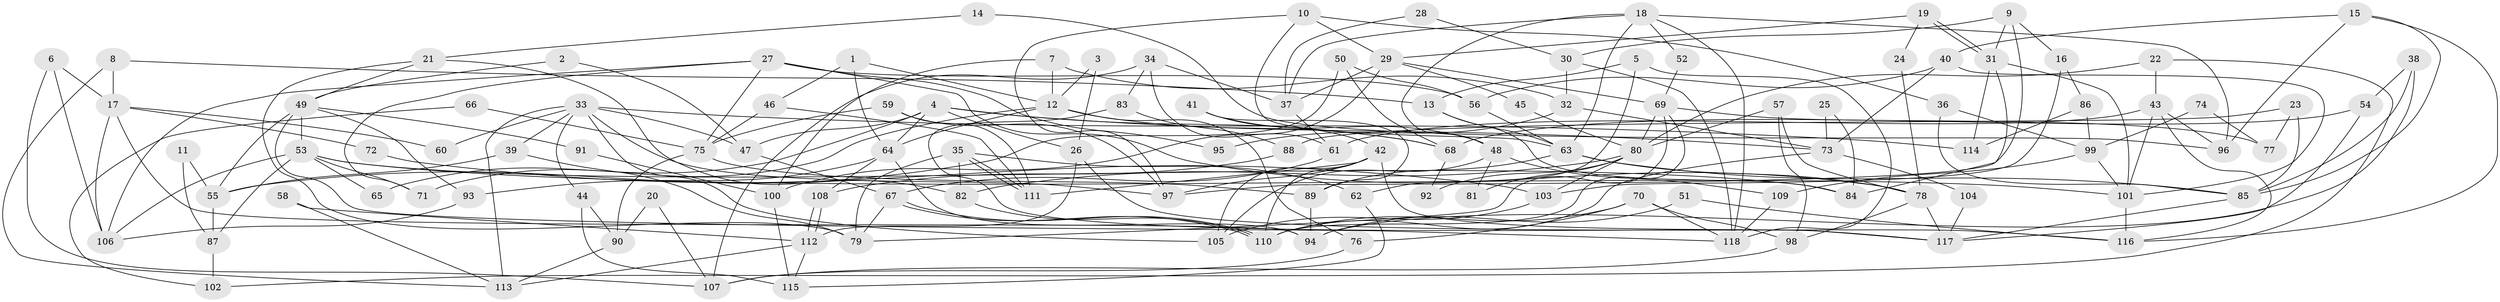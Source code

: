 // coarse degree distribution, {11: 0.1282051282051282, 7: 0.15384615384615385, 8: 0.05128205128205128, 5: 0.10256410256410256, 9: 0.10256410256410256, 4: 0.15384615384615385, 6: 0.20512820512820512, 2: 0.05128205128205128, 10: 0.02564102564102564, 3: 0.02564102564102564}
// Generated by graph-tools (version 1.1) at 2025/50/03/04/25 22:50:58]
// undirected, 118 vertices, 236 edges
graph export_dot {
  node [color=gray90,style=filled];
  1;
  2;
  3;
  4;
  5;
  6;
  7;
  8;
  9;
  10;
  11;
  12;
  13;
  14;
  15;
  16;
  17;
  18;
  19;
  20;
  21;
  22;
  23;
  24;
  25;
  26;
  27;
  28;
  29;
  30;
  31;
  32;
  33;
  34;
  35;
  36;
  37;
  38;
  39;
  40;
  41;
  42;
  43;
  44;
  45;
  46;
  47;
  48;
  49;
  50;
  51;
  52;
  53;
  54;
  55;
  56;
  57;
  58;
  59;
  60;
  61;
  62;
  63;
  64;
  65;
  66;
  67;
  68;
  69;
  70;
  71;
  72;
  73;
  74;
  75;
  76;
  77;
  78;
  79;
  80;
  81;
  82;
  83;
  84;
  85;
  86;
  87;
  88;
  89;
  90;
  91;
  92;
  93;
  94;
  95;
  96;
  97;
  98;
  99;
  100;
  101;
  102;
  103;
  104;
  105;
  106;
  107;
  108;
  109;
  110;
  111;
  112;
  113;
  114;
  115;
  116;
  117;
  118;
  1 -- 46;
  1 -- 64;
  1 -- 12;
  2 -- 47;
  2 -- 49;
  3 -- 26;
  3 -- 12;
  4 -- 73;
  4 -- 68;
  4 -- 26;
  4 -- 47;
  4 -- 64;
  4 -- 65;
  5 -- 13;
  5 -- 118;
  5 -- 62;
  6 -- 107;
  6 -- 17;
  6 -- 106;
  7 -- 100;
  7 -- 12;
  7 -- 32;
  8 -- 113;
  8 -- 13;
  8 -- 17;
  9 -- 30;
  9 -- 31;
  9 -- 16;
  9 -- 97;
  10 -- 63;
  10 -- 97;
  10 -- 29;
  10 -- 36;
  11 -- 55;
  11 -- 87;
  12 -- 71;
  12 -- 64;
  12 -- 68;
  12 -- 76;
  13 -- 63;
  13 -- 84;
  14 -- 96;
  14 -- 21;
  15 -- 116;
  15 -- 96;
  15 -- 40;
  15 -- 85;
  16 -- 86;
  16 -- 103;
  17 -- 106;
  17 -- 60;
  17 -- 72;
  17 -- 94;
  18 -- 63;
  18 -- 118;
  18 -- 37;
  18 -- 48;
  18 -- 52;
  18 -- 96;
  19 -- 29;
  19 -- 31;
  19 -- 31;
  19 -- 24;
  20 -- 90;
  20 -- 107;
  21 -- 49;
  21 -- 79;
  21 -- 82;
  22 -- 80;
  22 -- 43;
  22 -- 102;
  23 -- 85;
  23 -- 88;
  23 -- 77;
  24 -- 78;
  25 -- 73;
  25 -- 84;
  26 -- 116;
  26 -- 112;
  27 -- 78;
  27 -- 75;
  27 -- 56;
  27 -- 71;
  27 -- 95;
  27 -- 106;
  28 -- 30;
  28 -- 37;
  29 -- 69;
  29 -- 37;
  29 -- 45;
  29 -- 100;
  30 -- 118;
  30 -- 32;
  31 -- 101;
  31 -- 84;
  31 -- 114;
  32 -- 73;
  32 -- 95;
  33 -- 44;
  33 -- 105;
  33 -- 39;
  33 -- 47;
  33 -- 60;
  33 -- 97;
  33 -- 113;
  33 -- 114;
  34 -- 37;
  34 -- 61;
  34 -- 83;
  34 -- 107;
  35 -- 82;
  35 -- 111;
  35 -- 111;
  35 -- 62;
  35 -- 79;
  36 -- 85;
  36 -- 99;
  37 -- 61;
  38 -- 85;
  38 -- 94;
  38 -- 54;
  39 -- 79;
  39 -- 55;
  40 -- 56;
  40 -- 73;
  40 -- 101;
  41 -- 89;
  41 -- 42;
  41 -- 48;
  42 -- 105;
  42 -- 97;
  42 -- 110;
  42 -- 111;
  42 -- 117;
  43 -- 101;
  43 -- 61;
  43 -- 96;
  43 -- 116;
  44 -- 115;
  44 -- 90;
  45 -- 80;
  46 -- 111;
  46 -- 75;
  47 -- 67;
  48 -- 81;
  48 -- 105;
  48 -- 109;
  49 -- 53;
  49 -- 93;
  49 -- 55;
  49 -- 91;
  49 -- 118;
  50 -- 55;
  50 -- 68;
  50 -- 56;
  51 -- 94;
  51 -- 116;
  52 -- 69;
  53 -- 101;
  53 -- 106;
  53 -- 65;
  53 -- 71;
  53 -- 84;
  53 -- 87;
  54 -- 117;
  54 -- 68;
  55 -- 87;
  56 -- 63;
  57 -- 78;
  57 -- 80;
  57 -- 98;
  58 -- 113;
  58 -- 112;
  59 -- 97;
  59 -- 111;
  59 -- 75;
  61 -- 67;
  62 -- 115;
  63 -- 85;
  63 -- 78;
  63 -- 89;
  64 -- 93;
  64 -- 94;
  64 -- 108;
  66 -- 75;
  66 -- 102;
  67 -- 110;
  67 -- 110;
  67 -- 79;
  68 -- 92;
  69 -- 79;
  69 -- 110;
  69 -- 77;
  69 -- 80;
  70 -- 98;
  70 -- 110;
  70 -- 76;
  70 -- 118;
  72 -- 103;
  73 -- 110;
  73 -- 104;
  74 -- 99;
  74 -- 77;
  75 -- 89;
  75 -- 90;
  76 -- 107;
  78 -- 98;
  78 -- 117;
  80 -- 82;
  80 -- 81;
  80 -- 92;
  80 -- 103;
  82 -- 110;
  83 -- 117;
  83 -- 88;
  85 -- 117;
  86 -- 99;
  86 -- 114;
  87 -- 102;
  88 -- 108;
  89 -- 94;
  90 -- 113;
  91 -- 100;
  93 -- 106;
  98 -- 107;
  99 -- 109;
  99 -- 101;
  100 -- 115;
  101 -- 116;
  103 -- 105;
  104 -- 117;
  108 -- 112;
  108 -- 112;
  109 -- 118;
  112 -- 113;
  112 -- 115;
}
